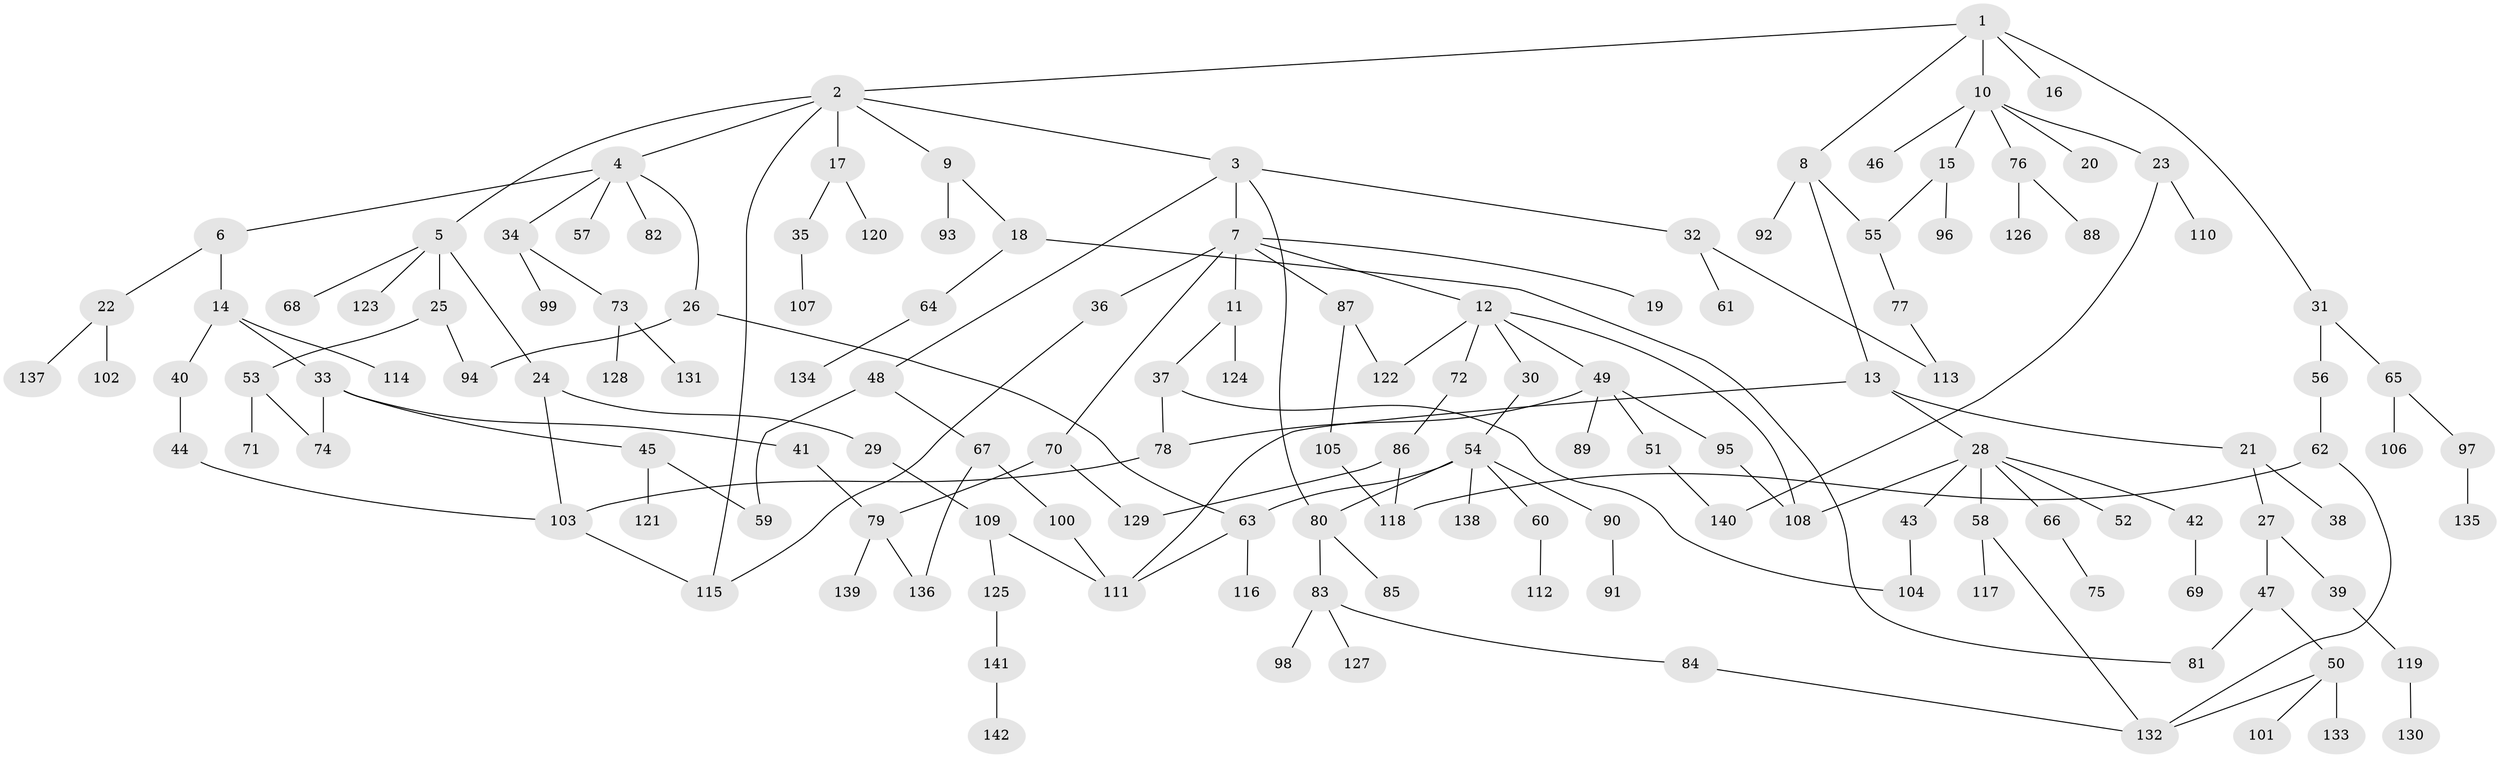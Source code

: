 // coarse degree distribution, {10: 0.017543859649122806, 4: 0.24561403508771928, 2: 0.24561403508771928, 3: 0.17543859649122806, 5: 0.017543859649122806, 1: 0.22807017543859648, 6: 0.07017543859649122}
// Generated by graph-tools (version 1.1) at 2025/36/03/04/25 23:36:10]
// undirected, 142 vertices, 170 edges
graph export_dot {
  node [color=gray90,style=filled];
  1;
  2;
  3;
  4;
  5;
  6;
  7;
  8;
  9;
  10;
  11;
  12;
  13;
  14;
  15;
  16;
  17;
  18;
  19;
  20;
  21;
  22;
  23;
  24;
  25;
  26;
  27;
  28;
  29;
  30;
  31;
  32;
  33;
  34;
  35;
  36;
  37;
  38;
  39;
  40;
  41;
  42;
  43;
  44;
  45;
  46;
  47;
  48;
  49;
  50;
  51;
  52;
  53;
  54;
  55;
  56;
  57;
  58;
  59;
  60;
  61;
  62;
  63;
  64;
  65;
  66;
  67;
  68;
  69;
  70;
  71;
  72;
  73;
  74;
  75;
  76;
  77;
  78;
  79;
  80;
  81;
  82;
  83;
  84;
  85;
  86;
  87;
  88;
  89;
  90;
  91;
  92;
  93;
  94;
  95;
  96;
  97;
  98;
  99;
  100;
  101;
  102;
  103;
  104;
  105;
  106;
  107;
  108;
  109;
  110;
  111;
  112;
  113;
  114;
  115;
  116;
  117;
  118;
  119;
  120;
  121;
  122;
  123;
  124;
  125;
  126;
  127;
  128;
  129;
  130;
  131;
  132;
  133;
  134;
  135;
  136;
  137;
  138;
  139;
  140;
  141;
  142;
  1 -- 2;
  1 -- 8;
  1 -- 10;
  1 -- 16;
  1 -- 31;
  2 -- 3;
  2 -- 4;
  2 -- 5;
  2 -- 9;
  2 -- 17;
  2 -- 115;
  3 -- 7;
  3 -- 32;
  3 -- 48;
  3 -- 80;
  4 -- 6;
  4 -- 26;
  4 -- 34;
  4 -- 57;
  4 -- 82;
  5 -- 24;
  5 -- 25;
  5 -- 68;
  5 -- 123;
  6 -- 14;
  6 -- 22;
  7 -- 11;
  7 -- 12;
  7 -- 19;
  7 -- 36;
  7 -- 70;
  7 -- 87;
  8 -- 13;
  8 -- 55;
  8 -- 92;
  9 -- 18;
  9 -- 93;
  10 -- 15;
  10 -- 20;
  10 -- 23;
  10 -- 46;
  10 -- 76;
  11 -- 37;
  11 -- 124;
  12 -- 30;
  12 -- 49;
  12 -- 72;
  12 -- 108;
  12 -- 122;
  13 -- 21;
  13 -- 28;
  13 -- 111;
  14 -- 33;
  14 -- 40;
  14 -- 114;
  15 -- 96;
  15 -- 55;
  17 -- 35;
  17 -- 120;
  18 -- 64;
  18 -- 81;
  21 -- 27;
  21 -- 38;
  22 -- 102;
  22 -- 137;
  23 -- 110;
  23 -- 140;
  24 -- 29;
  24 -- 103;
  25 -- 53;
  25 -- 94;
  26 -- 94;
  26 -- 63;
  27 -- 39;
  27 -- 47;
  28 -- 42;
  28 -- 43;
  28 -- 52;
  28 -- 58;
  28 -- 66;
  28 -- 108;
  29 -- 109;
  30 -- 54;
  31 -- 56;
  31 -- 65;
  32 -- 61;
  32 -- 113;
  33 -- 41;
  33 -- 45;
  33 -- 74;
  34 -- 73;
  34 -- 99;
  35 -- 107;
  36 -- 115;
  37 -- 78;
  37 -- 104;
  39 -- 119;
  40 -- 44;
  41 -- 79;
  42 -- 69;
  43 -- 104;
  44 -- 103;
  45 -- 121;
  45 -- 59;
  47 -- 50;
  47 -- 81;
  48 -- 59;
  48 -- 67;
  49 -- 51;
  49 -- 89;
  49 -- 95;
  49 -- 78;
  50 -- 101;
  50 -- 133;
  50 -- 132;
  51 -- 140;
  53 -- 71;
  53 -- 74;
  54 -- 60;
  54 -- 63;
  54 -- 80;
  54 -- 90;
  54 -- 138;
  55 -- 77;
  56 -- 62;
  58 -- 117;
  58 -- 132;
  60 -- 112;
  62 -- 132;
  62 -- 118;
  63 -- 116;
  63 -- 111;
  64 -- 134;
  65 -- 97;
  65 -- 106;
  66 -- 75;
  67 -- 100;
  67 -- 136;
  70 -- 79;
  70 -- 129;
  72 -- 86;
  73 -- 128;
  73 -- 131;
  76 -- 88;
  76 -- 126;
  77 -- 113;
  78 -- 103;
  79 -- 136;
  79 -- 139;
  80 -- 83;
  80 -- 85;
  83 -- 84;
  83 -- 98;
  83 -- 127;
  84 -- 132;
  86 -- 118;
  86 -- 129;
  87 -- 105;
  87 -- 122;
  90 -- 91;
  95 -- 108;
  97 -- 135;
  100 -- 111;
  103 -- 115;
  105 -- 118;
  109 -- 111;
  109 -- 125;
  119 -- 130;
  125 -- 141;
  141 -- 142;
}
